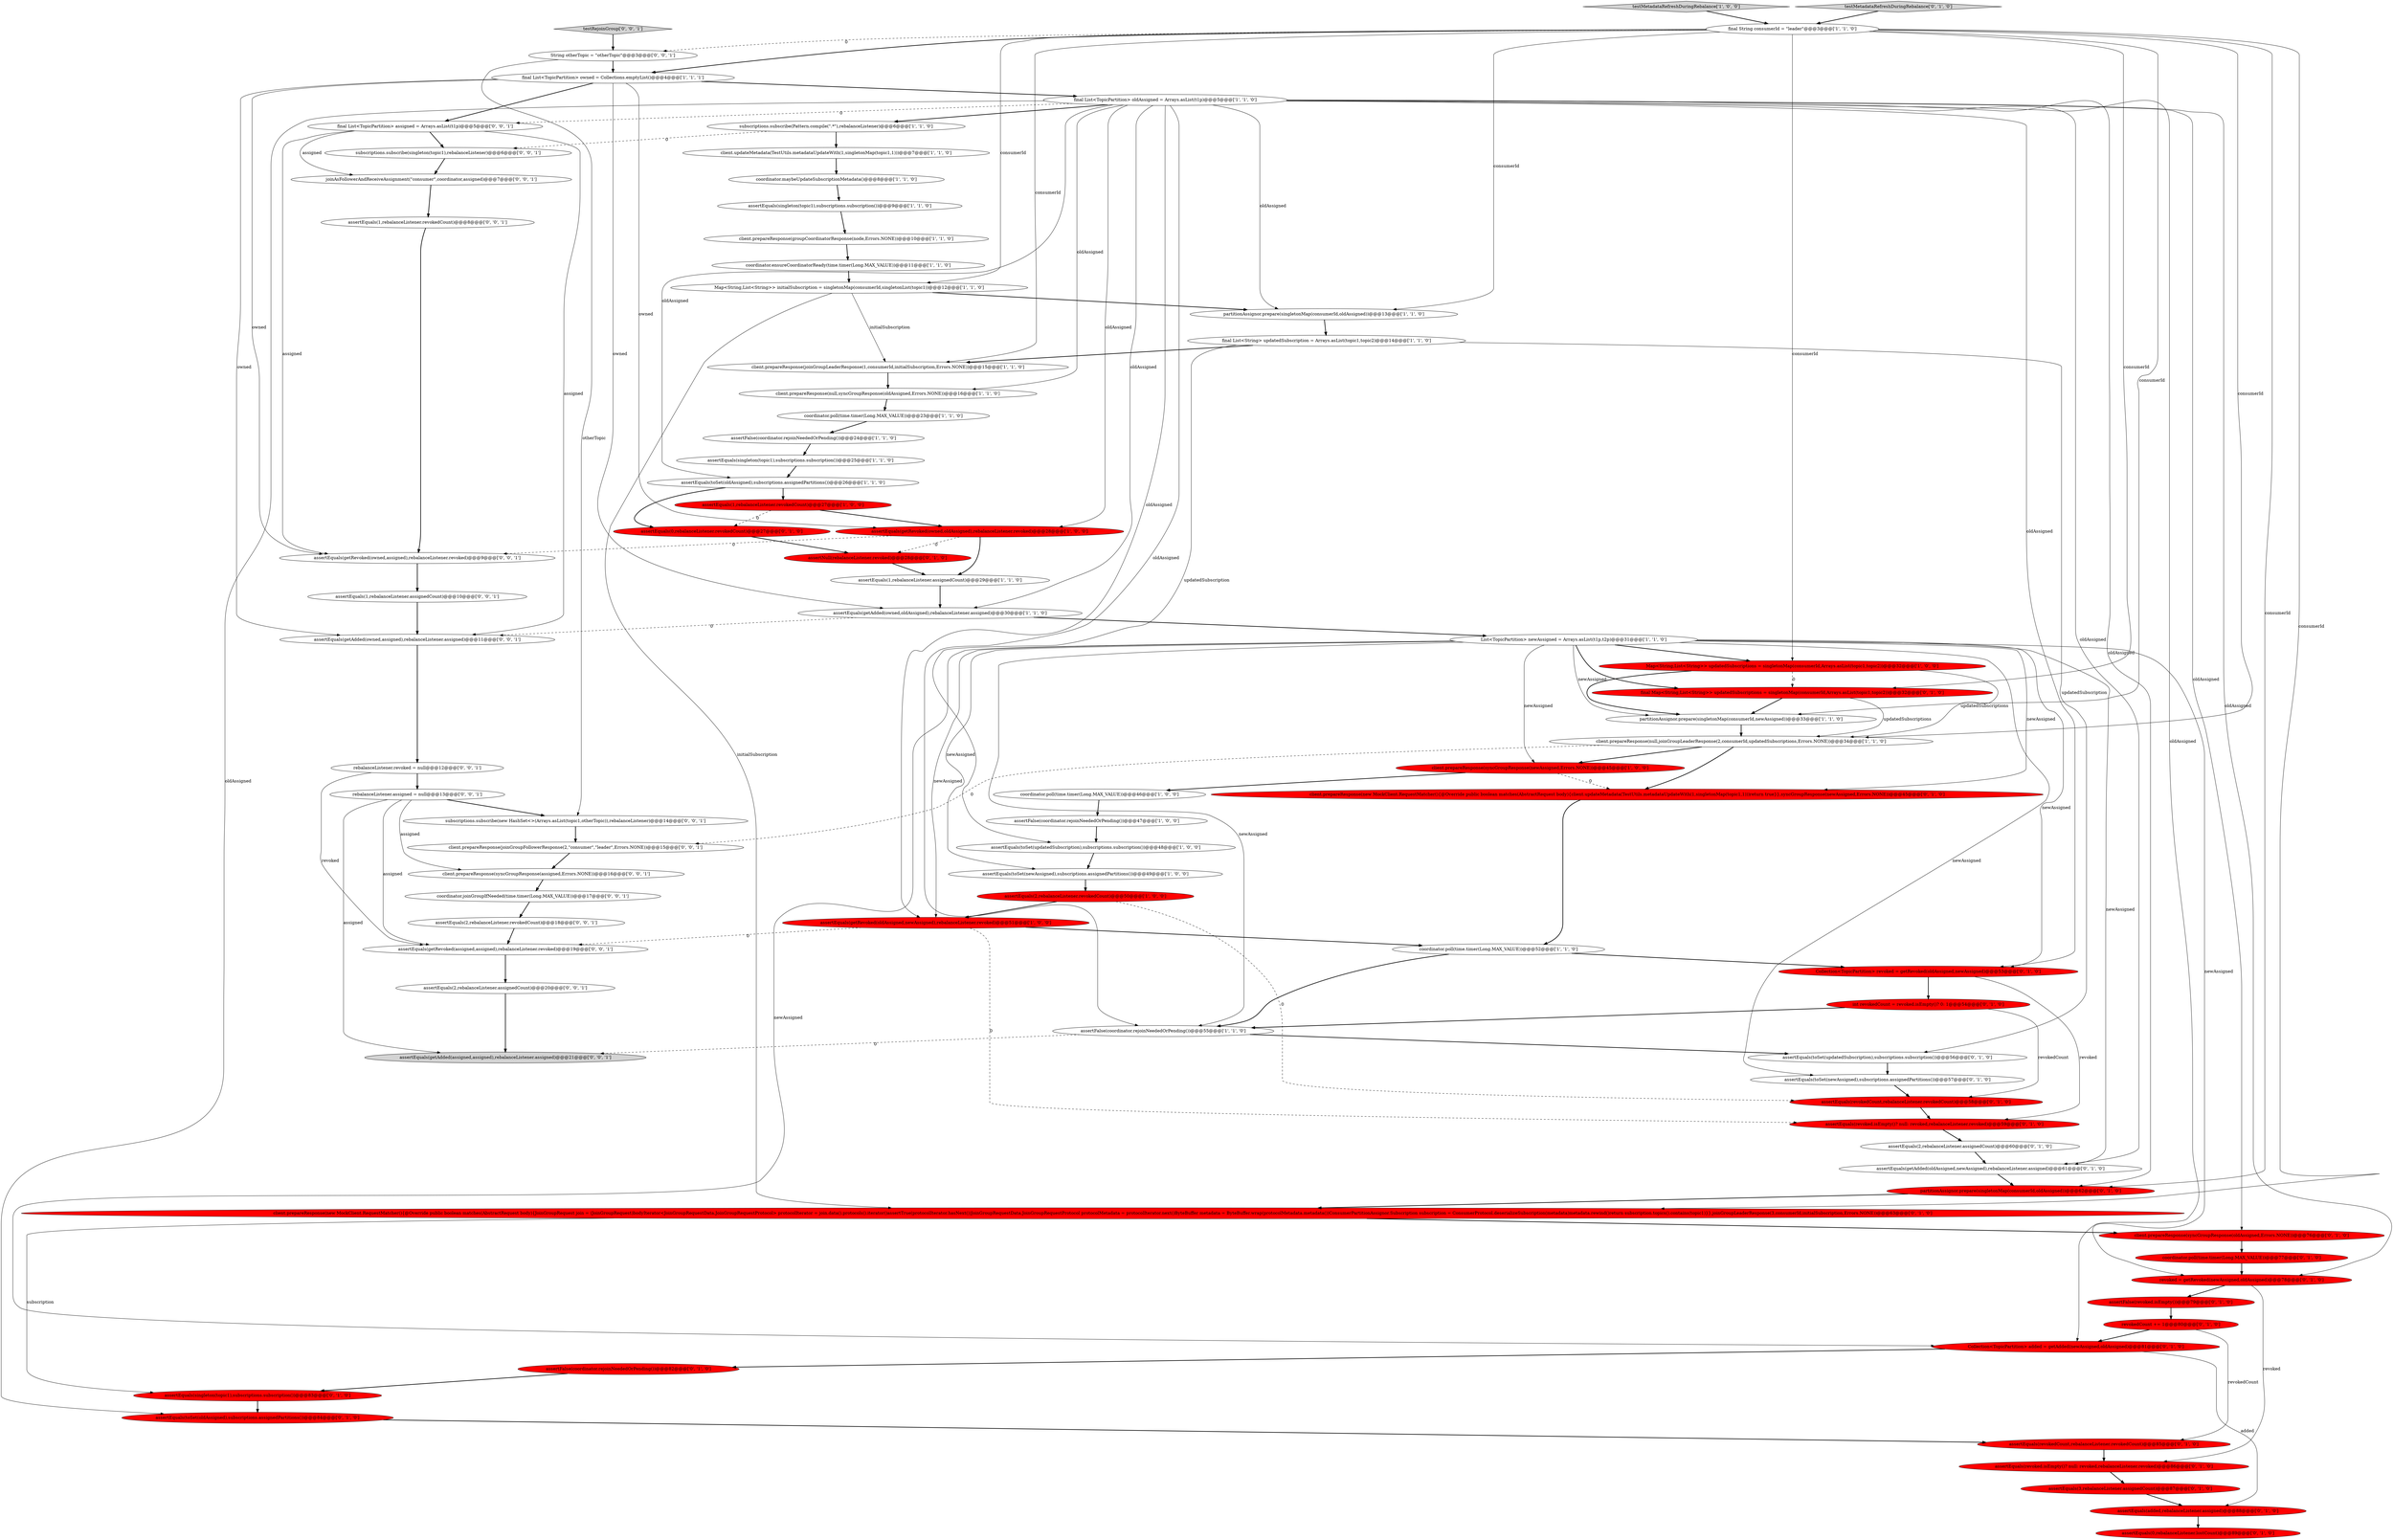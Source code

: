 digraph {
64 [style = filled, label = "revokedCount += 1@@@80@@@['0', '1', '0']", fillcolor = red, shape = ellipse image = "AAA1AAABBB2BBB"];
50 [style = filled, label = "assertEquals(singleton(topic1),subscriptions.subscription())@@@83@@@['0', '1', '0']", fillcolor = red, shape = ellipse image = "AAA1AAABBB2BBB"];
4 [style = filled, label = "partitionAssignor.prepare(singletonMap(consumerId,newAssigned))@@@33@@@['1', '1', '0']", fillcolor = white, shape = ellipse image = "AAA0AAABBB1BBB"];
12 [style = filled, label = "client.updateMetadata(TestUtils.metadataUpdateWith(1,singletonMap(topic1,1)))@@@7@@@['1', '1', '0']", fillcolor = white, shape = ellipse image = "AAA0AAABBB1BBB"];
46 [style = filled, label = "assertEquals(toSet(newAssigned),subscriptions.assignedPartitions())@@@57@@@['0', '1', '0']", fillcolor = white, shape = ellipse image = "AAA0AAABBB2BBB"];
51 [style = filled, label = "Collection<TopicPartition> added = getAdded(newAssigned,oldAssigned)@@@81@@@['0', '1', '0']", fillcolor = red, shape = ellipse image = "AAA1AAABBB2BBB"];
5 [style = filled, label = "testMetadataRefreshDuringRebalance['1', '0', '0']", fillcolor = lightgray, shape = diamond image = "AAA0AAABBB1BBB"];
3 [style = filled, label = "assertEquals(1,rebalanceListener.revokedCount)@@@27@@@['1', '0', '0']", fillcolor = red, shape = ellipse image = "AAA1AAABBB1BBB"];
33 [style = filled, label = "coordinator.maybeUpdateSubscriptionMetadata()@@@8@@@['1', '1', '0']", fillcolor = white, shape = ellipse image = "AAA0AAABBB1BBB"];
45 [style = filled, label = "client.prepareResponse(new MockClient.RequestMatcher(){@Override public boolean matches(AbstractRequest body){JoinGroupRequest join = (JoinGroupRequest)bodyIterator<JoinGroupRequestData.JoinGroupRequestProtocol> protocolIterator = join.data().protocols().iterator()assertTrue(protocolIterator.hasNext())JoinGroupRequestData.JoinGroupRequestProtocol protocolMetadata = protocolIterator.next()ByteBuffer metadata = ByteBuffer.wrap(protocolMetadata.metadata())ConsumerPartitionAssignor.Subscription subscription = ConsumerProtocol.deserializeSubscription(metadata)metadata.rewind()return subscription.topics().contains(topic1)}},joinGroupLeaderResponse(3,consumerId,initialSubscription,Errors.NONE))@@@63@@@['0', '1', '0']", fillcolor = red, shape = ellipse image = "AAA1AAABBB2BBB"];
66 [style = filled, label = "final List<TopicPartition> assigned = Arrays.asList(t1p)@@@5@@@['0', '0', '1']", fillcolor = white, shape = ellipse image = "AAA0AAABBB3BBB"];
81 [style = filled, label = "assertEquals(2,rebalanceListener.revokedCount)@@@18@@@['0', '0', '1']", fillcolor = white, shape = ellipse image = "AAA0AAABBB3BBB"];
16 [style = filled, label = "final List<TopicPartition> oldAssigned = Arrays.asList(t1p)@@@5@@@['1', '1', '0']", fillcolor = white, shape = ellipse image = "AAA0AAABBB1BBB"];
80 [style = filled, label = "assertEquals(1,rebalanceListener.assignedCount)@@@10@@@['0', '0', '1']", fillcolor = white, shape = ellipse image = "AAA0AAABBB3BBB"];
8 [style = filled, label = "coordinator.poll(time.timer(Long.MAX_VALUE))@@@23@@@['1', '1', '0']", fillcolor = white, shape = ellipse image = "AAA0AAABBB1BBB"];
56 [style = filled, label = "assertEquals(revokedCount,rebalanceListener.revokedCount)@@@58@@@['0', '1', '0']", fillcolor = red, shape = ellipse image = "AAA1AAABBB2BBB"];
30 [style = filled, label = "assertEquals(getRevoked(oldAssigned,newAssigned),rebalanceListener.revoked)@@@51@@@['1', '0', '0']", fillcolor = red, shape = ellipse image = "AAA1AAABBB1BBB"];
42 [style = filled, label = "assertNull(rebalanceListener.revoked)@@@28@@@['0', '1', '0']", fillcolor = red, shape = ellipse image = "AAA1AAABBB2BBB"];
40 [style = filled, label = "revoked = getRevoked(newAssigned,oldAssigned)@@@78@@@['0', '1', '0']", fillcolor = red, shape = ellipse image = "AAA1AAABBB2BBB"];
52 [style = filled, label = "assertEquals(3,rebalanceListener.assignedCount)@@@87@@@['0', '1', '0']", fillcolor = red, shape = ellipse image = "AAA1AAABBB2BBB"];
28 [style = filled, label = "List<TopicPartition> newAssigned = Arrays.asList(t1p,t2p)@@@31@@@['1', '1', '0']", fillcolor = white, shape = ellipse image = "AAA0AAABBB1BBB"];
18 [style = filled, label = "final List<TopicPartition> owned = Collections.emptyList()@@@4@@@['1', '1', '1']", fillcolor = white, shape = ellipse image = "AAA0AAABBB1BBB"];
77 [style = filled, label = "subscriptions.subscribe(new HashSet<>(Arrays.asList(topic1,otherTopic)),rebalanceListener)@@@14@@@['0', '0', '1']", fillcolor = white, shape = ellipse image = "AAA0AAABBB3BBB"];
41 [style = filled, label = "partitionAssignor.prepare(singletonMap(consumerId,oldAssigned))@@@62@@@['0', '1', '0']", fillcolor = red, shape = ellipse image = "AAA1AAABBB2BBB"];
82 [style = filled, label = "assertEquals(getRevoked(assigned,assigned),rebalanceListener.revoked)@@@19@@@['0', '0', '1']", fillcolor = white, shape = ellipse image = "AAA0AAABBB3BBB"];
2 [style = filled, label = "assertFalse(coordinator.rejoinNeededOrPending())@@@55@@@['1', '1', '0']", fillcolor = white, shape = ellipse image = "AAA0AAABBB1BBB"];
13 [style = filled, label = "coordinator.ensureCoordinatorReady(time.timer(Long.MAX_VALUE))@@@11@@@['1', '1', '0']", fillcolor = white, shape = ellipse image = "AAA0AAABBB1BBB"];
14 [style = filled, label = "client.prepareResponse(joinGroupLeaderResponse(1,consumerId,initialSubscription,Errors.NONE))@@@15@@@['1', '1', '0']", fillcolor = white, shape = ellipse image = "AAA0AAABBB1BBB"];
35 [style = filled, label = "coordinator.poll(time.timer(Long.MAX_VALUE))@@@46@@@['1', '0', '0']", fillcolor = white, shape = ellipse image = "AAA0AAABBB1BBB"];
23 [style = filled, label = "assertEquals(getRevoked(owned,oldAssigned),rebalanceListener.revoked)@@@28@@@['1', '0', '0']", fillcolor = red, shape = ellipse image = "AAA1AAABBB1BBB"];
11 [style = filled, label = "assertEquals(singleton(topic1),subscriptions.subscription())@@@9@@@['1', '1', '0']", fillcolor = white, shape = ellipse image = "AAA0AAABBB1BBB"];
10 [style = filled, label = "assertEquals(2,rebalanceListener.revokedCount)@@@50@@@['1', '0', '0']", fillcolor = red, shape = ellipse image = "AAA1AAABBB1BBB"];
19 [style = filled, label = "assertEquals(1,rebalanceListener.assignedCount)@@@29@@@['1', '1', '0']", fillcolor = white, shape = ellipse image = "AAA0AAABBB1BBB"];
25 [style = filled, label = "assertFalse(coordinator.rejoinNeededOrPending())@@@47@@@['1', '0', '0']", fillcolor = white, shape = ellipse image = "AAA0AAABBB1BBB"];
32 [style = filled, label = "partitionAssignor.prepare(singletonMap(consumerId,oldAssigned))@@@13@@@['1', '1', '0']", fillcolor = white, shape = ellipse image = "AAA0AAABBB1BBB"];
49 [style = filled, label = "assertFalse(coordinator.rejoinNeededOrPending())@@@82@@@['0', '1', '0']", fillcolor = red, shape = ellipse image = "AAA1AAABBB2BBB"];
58 [style = filled, label = "assertEquals(added,rebalanceListener.assigned)@@@88@@@['0', '1', '0']", fillcolor = red, shape = ellipse image = "AAA1AAABBB2BBB"];
55 [style = filled, label = "assertEquals(toSet(updatedSubscription),subscriptions.subscription())@@@56@@@['0', '1', '0']", fillcolor = white, shape = ellipse image = "AAA0AAABBB2BBB"];
63 [style = filled, label = "assertEquals(revokedCount,rebalanceListener.revokedCount)@@@85@@@['0', '1', '0']", fillcolor = red, shape = ellipse image = "AAA1AAABBB2BBB"];
65 [style = filled, label = "String otherTopic = \"otherTopic\"@@@3@@@['0', '0', '1']", fillcolor = white, shape = ellipse image = "AAA0AAABBB3BBB"];
47 [style = filled, label = "int revokedCount = revoked.isEmpty()? 0: 1@@@54@@@['0', '1', '0']", fillcolor = red, shape = ellipse image = "AAA1AAABBB2BBB"];
20 [style = filled, label = "client.prepareResponse(null,syncGroupResponse(oldAssigned,Errors.NONE))@@@16@@@['1', '1', '0']", fillcolor = white, shape = ellipse image = "AAA0AAABBB1BBB"];
1 [style = filled, label = "coordinator.poll(time.timer(Long.MAX_VALUE))@@@52@@@['1', '1', '0']", fillcolor = white, shape = ellipse image = "AAA0AAABBB1BBB"];
15 [style = filled, label = "final String consumerId = \"leader\"@@@3@@@['1', '1', '0']", fillcolor = white, shape = ellipse image = "AAA0AAABBB1BBB"];
9 [style = filled, label = "client.prepareResponse(groupCoordinatorResponse(node,Errors.NONE))@@@10@@@['1', '1', '0']", fillcolor = white, shape = ellipse image = "AAA0AAABBB1BBB"];
39 [style = filled, label = "coordinator.poll(time.timer(Long.MAX_VALUE))@@@77@@@['0', '1', '0']", fillcolor = red, shape = ellipse image = "AAA1AAABBB2BBB"];
59 [style = filled, label = "final Map<String,List<String>> updatedSubscriptions = singletonMap(consumerId,Arrays.asList(topic1,topic2))@@@32@@@['0', '1', '0']", fillcolor = red, shape = ellipse image = "AAA1AAABBB2BBB"];
62 [style = filled, label = "assertEquals(0,rebalanceListener.revokedCount)@@@27@@@['0', '1', '0']", fillcolor = red, shape = ellipse image = "AAA1AAABBB2BBB"];
57 [style = filled, label = "client.prepareResponse(new MockClient.RequestMatcher(){@Override public boolean matches(AbstractRequest body){client.updateMetadata(TestUtils.metadataUpdateWith(1,singletonMap(topic1,1)))return true}},syncGroupResponse(newAssigned,Errors.NONE))@@@45@@@['0', '1', '0']", fillcolor = red, shape = ellipse image = "AAA1AAABBB2BBB"];
31 [style = filled, label = "assertEquals(getAdded(owned,oldAssigned),rebalanceListener.assigned)@@@30@@@['1', '1', '0']", fillcolor = white, shape = ellipse image = "AAA0AAABBB1BBB"];
72 [style = filled, label = "assertEquals(2,rebalanceListener.assignedCount)@@@20@@@['0', '0', '1']", fillcolor = white, shape = ellipse image = "AAA0AAABBB3BBB"];
53 [style = filled, label = "assertEquals(getAdded(oldAssigned,newAssigned),rebalanceListener.assigned)@@@61@@@['0', '1', '0']", fillcolor = white, shape = ellipse image = "AAA0AAABBB2BBB"];
26 [style = filled, label = "client.prepareResponse(syncGroupResponse(newAssigned,Errors.NONE))@@@45@@@['1', '0', '0']", fillcolor = red, shape = ellipse image = "AAA1AAABBB1BBB"];
68 [style = filled, label = "assertEquals(1,rebalanceListener.revokedCount)@@@8@@@['0', '0', '1']", fillcolor = white, shape = ellipse image = "AAA0AAABBB3BBB"];
21 [style = filled, label = "assertEquals(singleton(topic1),subscriptions.subscription())@@@25@@@['1', '1', '0']", fillcolor = white, shape = ellipse image = "AAA0AAABBB1BBB"];
37 [style = filled, label = "assertFalse(revoked.isEmpty())@@@79@@@['0', '1', '0']", fillcolor = red, shape = ellipse image = "AAA1AAABBB2BBB"];
6 [style = filled, label = "assertFalse(coordinator.rejoinNeededOrPending())@@@24@@@['1', '1', '0']", fillcolor = white, shape = ellipse image = "AAA0AAABBB1BBB"];
43 [style = filled, label = "client.prepareResponse(syncGroupResponse(oldAssigned,Errors.NONE))@@@76@@@['0', '1', '0']", fillcolor = red, shape = ellipse image = "AAA1AAABBB2BBB"];
61 [style = filled, label = "assertEquals(0,rebalanceListener.lostCount)@@@89@@@['0', '1', '0']", fillcolor = red, shape = ellipse image = "AAA1AAABBB2BBB"];
22 [style = filled, label = "final List<String> updatedSubscription = Arrays.asList(topic1,topic2)@@@14@@@['1', '1', '0']", fillcolor = white, shape = ellipse image = "AAA0AAABBB1BBB"];
70 [style = filled, label = "joinAsFollowerAndReceiveAssignment(\"consumer\",coordinator,assigned)@@@7@@@['0', '0', '1']", fillcolor = white, shape = ellipse image = "AAA0AAABBB3BBB"];
78 [style = filled, label = "assertEquals(getAdded(owned,assigned),rebalanceListener.assigned)@@@11@@@['0', '0', '1']", fillcolor = white, shape = ellipse image = "AAA0AAABBB3BBB"];
83 [style = filled, label = "rebalanceListener.revoked = null@@@12@@@['0', '0', '1']", fillcolor = white, shape = ellipse image = "AAA0AAABBB3BBB"];
75 [style = filled, label = "assertEquals(getRevoked(owned,assigned),rebalanceListener.revoked)@@@9@@@['0', '0', '1']", fillcolor = white, shape = ellipse image = "AAA0AAABBB3BBB"];
48 [style = filled, label = "testMetadataRefreshDuringRebalance['0', '1', '0']", fillcolor = lightgray, shape = diamond image = "AAA0AAABBB2BBB"];
27 [style = filled, label = "assertEquals(toSet(oldAssigned),subscriptions.assignedPartitions())@@@26@@@['1', '1', '0']", fillcolor = white, shape = ellipse image = "AAA0AAABBB1BBB"];
67 [style = filled, label = "coordinator.joinGroupIfNeeded(time.timer(Long.MAX_VALUE))@@@17@@@['0', '0', '1']", fillcolor = white, shape = ellipse image = "AAA0AAABBB3BBB"];
74 [style = filled, label = "testRejoinGroup['0', '0', '1']", fillcolor = lightgray, shape = diamond image = "AAA0AAABBB3BBB"];
76 [style = filled, label = "client.prepareResponse(joinGroupFollowerResponse(2,\"consumer\",\"leader\",Errors.NONE))@@@15@@@['0', '0', '1']", fillcolor = white, shape = ellipse image = "AAA0AAABBB3BBB"];
29 [style = filled, label = "client.prepareResponse(null,joinGroupLeaderResponse(2,consumerId,updatedSubscriptions,Errors.NONE))@@@34@@@['1', '1', '0']", fillcolor = white, shape = ellipse image = "AAA0AAABBB1BBB"];
73 [style = filled, label = "assertEquals(getAdded(assigned,assigned),rebalanceListener.assigned)@@@21@@@['0', '0', '1']", fillcolor = lightgray, shape = ellipse image = "AAA0AAABBB3BBB"];
0 [style = filled, label = "Map<String,List<String>> initialSubscription = singletonMap(consumerId,singletonList(topic1))@@@12@@@['1', '1', '0']", fillcolor = white, shape = ellipse image = "AAA0AAABBB1BBB"];
36 [style = filled, label = "assertEquals(revoked.isEmpty()? null: revoked,rebalanceListener.revoked)@@@59@@@['0', '1', '0']", fillcolor = red, shape = ellipse image = "AAA1AAABBB2BBB"];
17 [style = filled, label = "assertEquals(toSet(newAssigned),subscriptions.assignedPartitions())@@@49@@@['1', '0', '0']", fillcolor = white, shape = ellipse image = "AAA0AAABBB1BBB"];
24 [style = filled, label = "subscriptions.subscribe(Pattern.compile(\".*\"),rebalanceListener)@@@6@@@['1', '1', '0']", fillcolor = white, shape = ellipse image = "AAA0AAABBB1BBB"];
7 [style = filled, label = "Map<String,List<String>> updatedSubscriptions = singletonMap(consumerId,Arrays.asList(topic1,topic2))@@@32@@@['1', '0', '0']", fillcolor = red, shape = ellipse image = "AAA1AAABBB1BBB"];
79 [style = filled, label = "client.prepareResponse(syncGroupResponse(assigned,Errors.NONE))@@@16@@@['0', '0', '1']", fillcolor = white, shape = ellipse image = "AAA0AAABBB3BBB"];
44 [style = filled, label = "Collection<TopicPartition> revoked = getRevoked(oldAssigned,newAssigned)@@@53@@@['0', '1', '0']", fillcolor = red, shape = ellipse image = "AAA1AAABBB2BBB"];
60 [style = filled, label = "assertEquals(2,rebalanceListener.assignedCount)@@@60@@@['0', '1', '0']", fillcolor = white, shape = ellipse image = "AAA0AAABBB2BBB"];
34 [style = filled, label = "assertEquals(toSet(updatedSubscription),subscriptions.subscription())@@@48@@@['1', '0', '0']", fillcolor = white, shape = ellipse image = "AAA0AAABBB1BBB"];
69 [style = filled, label = "subscriptions.subscribe(singleton(topic1),rebalanceListener)@@@6@@@['0', '0', '1']", fillcolor = white, shape = ellipse image = "AAA0AAABBB3BBB"];
71 [style = filled, label = "rebalanceListener.assigned = null@@@13@@@['0', '0', '1']", fillcolor = white, shape = ellipse image = "AAA0AAABBB3BBB"];
54 [style = filled, label = "assertEquals(revoked.isEmpty()? null: revoked,rebalanceListener.revoked)@@@86@@@['0', '1', '0']", fillcolor = red, shape = ellipse image = "AAA1AAABBB2BBB"];
38 [style = filled, label = "assertEquals(toSet(oldAssigned),subscriptions.assignedPartitions())@@@84@@@['0', '1', '0']", fillcolor = red, shape = ellipse image = "AAA1AAABBB2BBB"];
28->57 [style = solid, label="newAssigned"];
32->22 [style = bold, label=""];
7->29 [style = solid, label="updatedSubscriptions"];
16->41 [style = solid, label="oldAssigned"];
28->26 [style = solid, label="newAssigned"];
74->65 [style = bold, label=""];
64->51 [style = bold, label=""];
51->58 [style = solid, label="added"];
25->34 [style = bold, label=""];
40->54 [style = solid, label="revoked"];
16->30 [style = solid, label="oldAssigned"];
67->81 [style = bold, label=""];
57->1 [style = bold, label=""];
60->53 [style = bold, label=""];
5->15 [style = bold, label=""];
23->75 [style = dashed, label="0"];
8->6 [style = bold, label=""];
22->55 [style = solid, label="updatedSubscription"];
11->9 [style = bold, label=""];
16->51 [style = solid, label="oldAssigned"];
33->11 [style = bold, label=""];
65->18 [style = bold, label=""];
71->73 [style = solid, label="assigned"];
62->42 [style = bold, label=""];
45->43 [style = bold, label=""];
16->2 [style = solid, label="oldAssigned"];
64->63 [style = solid, label="revokedCount"];
28->53 [style = solid, label="newAssigned"];
34->17 [style = bold, label=""];
53->41 [style = bold, label=""];
72->73 [style = bold, label=""];
26->35 [style = bold, label=""];
70->68 [style = bold, label=""];
41->45 [style = bold, label=""];
16->20 [style = solid, label="oldAssigned"];
44->47 [style = bold, label=""];
15->0 [style = solid, label="consumerId"];
18->75 [style = solid, label="owned"];
45->50 [style = solid, label="subscription"];
40->37 [style = bold, label=""];
42->19 [style = bold, label=""];
14->20 [style = bold, label=""];
26->57 [style = dashed, label="0"];
83->82 [style = solid, label="revoked"];
44->36 [style = solid, label="revoked"];
54->52 [style = bold, label=""];
28->2 [style = solid, label="newAssigned"];
1->44 [style = bold, label=""];
71->82 [style = solid, label="assigned"];
66->75 [style = solid, label="assigned"];
28->17 [style = solid, label="newAssigned"];
63->54 [style = bold, label=""];
0->45 [style = solid, label="initialSubscription"];
80->78 [style = bold, label=""];
82->72 [style = bold, label=""];
59->4 [style = bold, label=""];
15->59 [style = solid, label="consumerId"];
66->78 [style = solid, label="assigned"];
30->36 [style = dashed, label="0"];
0->14 [style = solid, label="initialSubscription"];
16->43 [style = solid, label="oldAssigned"];
29->26 [style = bold, label=""];
66->69 [style = bold, label=""];
16->38 [style = solid, label="oldAssigned"];
52->58 [style = bold, label=""];
28->4 [style = solid, label="newAssigned"];
3->23 [style = bold, label=""];
20->8 [style = bold, label=""];
15->14 [style = solid, label="consumerId"];
7->59 [style = dashed, label="0"];
81->82 [style = bold, label=""];
47->2 [style = bold, label=""];
12->33 [style = bold, label=""];
15->32 [style = solid, label="consumerId"];
10->56 [style = dashed, label="0"];
31->28 [style = bold, label=""];
18->23 [style = solid, label="owned"];
22->14 [style = bold, label=""];
28->59 [style = bold, label=""];
29->57 [style = bold, label=""];
66->70 [style = solid, label="assigned"];
18->31 [style = solid, label="owned"];
2->55 [style = bold, label=""];
13->0 [style = bold, label=""];
17->10 [style = bold, label=""];
18->66 [style = bold, label=""];
24->12 [style = bold, label=""];
58->61 [style = bold, label=""];
46->56 [style = bold, label=""];
30->82 [style = dashed, label="0"];
56->36 [style = bold, label=""];
15->65 [style = dashed, label="0"];
21->27 [style = bold, label=""];
16->23 [style = solid, label="oldAssigned"];
6->21 [style = bold, label=""];
27->62 [style = bold, label=""];
16->24 [style = bold, label=""];
47->56 [style = solid, label="revokedCount"];
28->44 [style = solid, label="newAssigned"];
4->29 [style = bold, label=""];
7->4 [style = bold, label=""];
49->50 [style = bold, label=""];
35->25 [style = bold, label=""];
15->7 [style = solid, label="consumerId"];
3->62 [style = dashed, label="0"];
16->53 [style = solid, label="oldAssigned"];
28->30 [style = solid, label="newAssigned"];
39->40 [style = bold, label=""];
23->19 [style = bold, label=""];
36->60 [style = bold, label=""];
37->64 [style = bold, label=""];
28->40 [style = solid, label="newAssigned"];
16->32 [style = solid, label="oldAssigned"];
15->4 [style = solid, label="consumerId"];
79->67 [style = bold, label=""];
16->40 [style = solid, label="oldAssigned"];
1->2 [style = bold, label=""];
0->32 [style = bold, label=""];
28->51 [style = solid, label="newAssigned"];
43->39 [style = bold, label=""];
16->31 [style = solid, label="oldAssigned"];
10->30 [style = bold, label=""];
18->16 [style = bold, label=""];
75->80 [style = bold, label=""];
83->71 [style = bold, label=""];
15->45 [style = solid, label="consumerId"];
71->79 [style = solid, label="assigned"];
29->76 [style = dashed, label="0"];
24->69 [style = dashed, label="0"];
30->1 [style = bold, label=""];
19->31 [style = bold, label=""];
15->41 [style = solid, label="consumerId"];
27->3 [style = bold, label=""];
28->7 [style = bold, label=""];
78->83 [style = bold, label=""];
51->49 [style = bold, label=""];
2->73 [style = dashed, label="0"];
15->18 [style = bold, label=""];
16->66 [style = dashed, label="0"];
22->34 [style = solid, label="updatedSubscription"];
77->76 [style = bold, label=""];
55->46 [style = bold, label=""];
50->38 [style = bold, label=""];
71->77 [style = bold, label=""];
16->27 [style = solid, label="oldAssigned"];
59->29 [style = solid, label="updatedSubscriptions"];
38->63 [style = bold, label=""];
48->15 [style = bold, label=""];
68->75 [style = bold, label=""];
65->77 [style = solid, label="otherTopic"];
76->79 [style = bold, label=""];
69->70 [style = bold, label=""];
16->44 [style = solid, label="oldAssigned"];
23->42 [style = dashed, label="0"];
28->46 [style = solid, label="newAssigned"];
18->78 [style = solid, label="owned"];
15->29 [style = solid, label="consumerId"];
31->78 [style = dashed, label="0"];
9->13 [style = bold, label=""];
}
